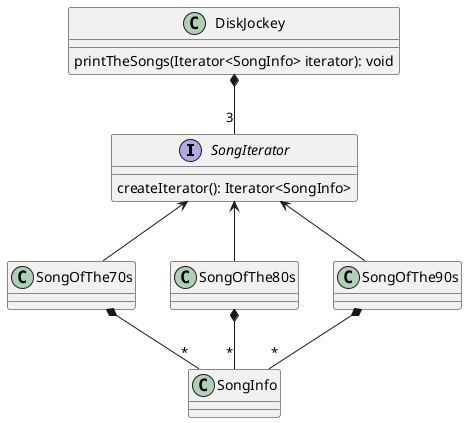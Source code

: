 @startuml Diagramme de classe
interface SongIterator {
  createIterator(): Iterator<SongInfo>
}
class DiskJockey{
  printTheSongs(Iterator<SongInfo> iterator): void
}
class SongOfThe70s
SongOfThe70s-up->SongIterator
SongOfThe80s-up->SongIterator
SongOfThe90s-up->SongIterator

DiskJockey *-- "3" SongIterator

SongOfThe70s*-down- "*" SongInfo
SongOfThe80s*-down- "*" SongInfo
SongOfThe90s *-down- "*" SongInfo
@enduml